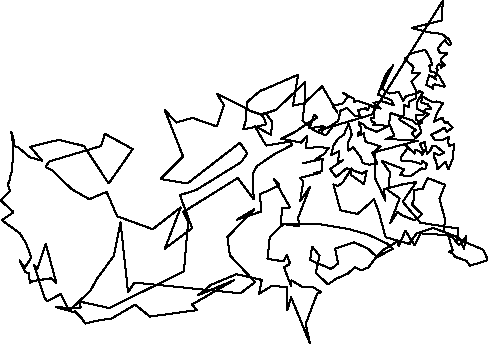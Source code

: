 unitsize(0.001cm);
draw((7810,6053)--(7798,5709));
draw((7798,5709)--(7264,5575));
draw((7264,5575)--(7324,5560));
draw((7324,5560)--(7547,5503));
draw((7547,5503)--(7744,5476));
draw((7744,5476)--(7821,5457));
draw((7821,5457)--(7874,5405));
draw((7874,5405)--(7883,5408));
draw((7883,5408)--(7927,5365));
draw((7927,5365)--(7962,5287));
draw((7962,5287)--(7913,5280));
draw((7913,5280)--(7848,5358));
draw((7848,5358)--(7802,5317));
draw((7802,5317)--(7724,5210));
draw((7724,5210)--(7759,5143));
draw((7759,5143)--(7890,5130));
draw((7890,5130)--(7790,5038));
draw((7790,5038)--(7772,4989));
draw((7772,4989)--(7846,4923));
draw((7846,4923)--(7777,4869));
draw((7777,4869)--(7783,4912));
draw((7783,4912)--(7744,4933));
draw((7744,4933)--(7716,4909));
draw((7716,4909)--(7700,4854));
draw((7700,4854)--(7726,4833));
draw((7726,4833)--(7702,4815));
draw((7702,4815)--(7698,4745));
draw((7698,4745)--(7673,4718));
draw((7673,4718)--(7692,4666));
draw((7692,4666)--(7617,4724));
draw((7617,4724)--(7570,4741));
draw((7570,4741)--(7547,4664));
draw((7547,4664)--(7520,4572));
draw((7520,4572)--(7647,4504));
draw((7647,4504)--(7631,4573));
draw((7631,4573)--(7674,4579));
draw((7674,4579)--(7679,4581));
draw((7679,4581)--(7832,4542));
draw((7832,4542)--(7848,4546));
draw((7848,4546)--(7752,4721));
draw((7752,4721)--(7654,4795));
draw((7654,4795)--(7583,4813));
draw((7583,4813)--(7576,4915));
draw((7576,4915)--(7622,4917));
draw((7622,4917)--(7606,5009));
draw((7606,5009)--(7503,5191));
draw((7503,5191)--(7254,5129));
draw((7254,5129)--(7142,5032));
draw((7142,5032)--(7295,4887));
draw((7295,4887)--(7267,4779));
draw((7267,4779)--(7417,4788));
draw((7417,4788)--(7259,4630));
draw((7259,4630)--(7338,4481));
draw((7338,4481)--(7333,4335));
draw((7333,4335)--(7207,4270));
draw((7207,4270)--(7216,4180));
draw((7216,4180)--(7128,4215));
draw((7128,4215)--(7124,4039));
draw((7124,4039)--(7037,3965));
draw((7037,3965)--(7342,3775));
draw((7342,3775)--(7262,3725));
draw((7262,3725)--(7331,3634));
draw((7331,3634)--(7429,3737));
draw((7429,3737)--(7423,3776));
draw((7423,3776)--(7388,3879));
draw((7388,3879)--(7449,3911));
draw((7449,3911)--(7345,3951));
draw((7345,3951)--(7344,4046));
draw((7344,4046)--(7466,4037));
draw((7466,4037)--(7506,4138));
draw((7506,4138)--(7541,4141));
draw((7541,4141)--(7604,4146));
draw((7604,4146)--(7601,4171));
draw((7601,4171)--(7549,4208));
draw((7549,4208)--(7542,4198));
draw((7542,4198)--(7554,4236));
draw((7554,4236)--(7534,4227));
draw((7534,4227)--(7432,4265));
draw((7432,4265)--(7443,4375));
draw((7443,4375)--(7613,4275));
draw((7613,4275)--(7698,4279));
draw((7698,4279)--(7817,4252));
draw((7817,4252)--(7705,4065));
draw((7705,4065)--(7660,3924));
draw((7660,3924)--(7805,3991));
draw((7805,3991)--(7844,3902));
draw((7844,3902)--(7909,3912));
draw((7909,3912)--(7872,3922));
draw((7872,3922)--(7988,3820));
draw((7988,3820)--(7879,3743));
draw((7879,3743)--(7841,3818));
draw((7841,3818)--(7750,3760));
draw((7750,3760)--(7603,3690));
draw((7603,3690)--(7667,3608));
draw((7667,3608)--(7803,3598));
draw((7803,3598)--(7922,3655));
draw((7922,3655)--(7906,3580));
draw((7906,3580)--(7919,3496));
draw((7919,3496)--(8013,3523));
draw((8013,3523)--(8001,3418));
draw((8001,3418)--(7989,3271));
draw((7989,3271)--(7909,3080));
draw((7909,3080)--(7861,3216));
draw((7861,3216)--(7715,3086));
draw((7715,3086)--(7695,3220));
draw((7695,3220)--(7657,3301));
draw((7657,3301)--(7654,3377));
draw((7654,3377)--(7747,3329));
draw((7747,3329)--(7838,3375));
draw((7838,3375)--(7696,3486));
draw((7696,3486)--(7633,3499));
draw((7633,3499)--(7582,3396));
draw((7582,3396)--(7533,3358));
draw((7533,3358)--(7492,3560));
draw((7492,3560)--(7408,3534));
draw((7408,3534)--(7475,3388));
draw((7475,3388)--(7494,3430));
draw((7494,3430)--(7452,3339));
draw((7452,3339)--(7422,3390));
draw((7422,3390)--(7321,3429));
draw((7321,3429)--(7316,3360));
draw((7316,3360)--(7141,3514));
draw((7141,3514)--(7199,3469));
draw((7199,3469)--(7076,3302));
draw((7076,3302)--(7082,3235));
draw((7082,3235)--(7299,3219));
draw((7299,3219)--(7434,3173));
draw((7434,3173)--(7453,3229));
draw((7453,3229)--(7532,3175));
draw((7532,3175)--(7503,3086));
draw((7503,3086)--(7440,3100));
draw((7440,3100)--(7238,2957));
draw((7238,2957)--(7055,2981));
draw((7055,2981)--(7131,3081));
draw((7131,3081)--(6731,3234));
draw((6731,3234)--(6881,3029));
draw((6881,3029)--(6848,2712));
draw((6848,2712)--(7049,2570));
draw((7049,2570)--(6885,2138));
draw((6885,2138)--(7015,2333));
draw((7015,2333)--(7087,2274));
draw((7087,2274)--(7315,2181));
draw((7315,2181)--(7448,2291));
draw((7448,2291)--(7351,2376));
draw((7351,2376)--(7267,2466));
draw((7267,2466)--(7304,2550));
draw((7304,2550)--(7309,2717));
draw((7309,2717)--(7458,2741));
draw((7458,2741)--(7543,2929));
draw((7543,2929)--(7851,2809));
draw((7851,2809)--(7753,2564));
draw((7753,2564)--(7856,2181));
draw((7856,2181)--(7822,1992));
draw((7822,1992)--(7989,1876));
draw((7989,1876)--(8098,1746));
draw((8098,1746)--(8229,1905));
draw((8229,1905)--(8184,1685));
draw((8184,1685)--(8101,1876));
draw((8101,1876)--(7643,2048));
draw((7643,2048)--(7352,1952));
draw((7352,1952)--(7218,1773));
draw((7218,1773)--(7240,1762));
draw((7240,1762)--(6803,1886));
draw((6803,1886)--(6686,2312));
draw((6686,2312)--(6597,2563));
draw((6597,2563)--(6547,2506));
draw((6547,2506)--(6307,2295));
draw((6307,2295)--(6007,2359));
draw((6007,2359)--(5881,2817));
draw((5881,2817)--(5963,2789));
draw((5963,2789)--(6044,2848));
draw((6044,2848)--(6204,3099));
draw((6204,3099)--(6190,2985));
draw((6190,2985)--(6422,2820));
draw((6422,2820)--(6468,3050));
draw((6468,3050)--(6387,3008));
draw((6387,3008)--(6113,3101));
draw((6113,3101)--(5930,2948));
draw((5930,2948)--(5821,3086));
draw((5821,3086)--(6050,3242));
draw((6050,3242)--(5960,3207));
draw((5960,3207)--(5987,3402));
draw((5987,3402)--(5841,3328));
draw((5841,3328)--(5887,3508));
draw((5887,3508)--(5965,3624));
draw((5965,3624)--(6069,3695));
draw((6069,3695)--(6120,3821));
draw((6120,3821)--(6150,3888));
draw((6150,3888)--(6207,3700));
draw((6207,3700)--(6140,3558));
draw((6140,3558)--(6148,3413));
draw((6148,3413)--(6235,3471));
draw((6235,3471)--(6265,3426));
draw((6265,3426)--(6360,3301));
draw((6360,3301)--(6402,3190));
draw((6402,3190)--(6518,3165));
draw((6518,3165)--(6656,3181));
draw((6656,3181)--(6570,3371));
draw((6570,3371)--(6713,3488));
draw((6713,3488)--(6453,3567));
draw((6453,3567)--(6426,3656));
draw((6426,3656)--(6427,3717));
draw((6427,3717)--(6317,3673));
draw((6317,3673)--(6327,3745));
draw((6327,3745)--(6365,3679));
draw((6365,3679)--(6376,3819));
draw((6376,3819)--(6340,3870));
draw((6340,3870)--(6333,3909));
draw((6333,3909)--(6425,3867));
draw((6425,3867)--(6454,3821));
draw((6454,3821)--(6652,3742));
draw((6652,3742)--(6864,3854));
draw((6864,3854)--(6577,3858));
draw((6577,3858)--(6621,3891));
draw((6621,3891)--(6602,3920));
draw((6602,3920)--(6567,3922));
draw((6567,3922)--(6537,3982));
draw((6537,3982)--(6603,3982));
draw((6603,3982)--(6607,4173));
draw((6607,4173)--(6524,4207));
draw((6524,4207)--(6488,4128));
draw((6488,4128)--(6450,4160));
draw((6450,4160)--(6312,4126));
draw((6312,4126)--(6366,4002));
draw((6366,4002)--(6259,4030));
draw((6259,4030)--(6123,4167));
draw((6123,4167)--(6008,4117));
draw((6008,4117)--(5964,3935));
draw((5964,3935)--(5778,3813));
draw((5778,3813)--(5720,3823));
draw((5720,3823)--(5678,3742));
draw((5678,3742)--(5671,3807));
draw((5671,3807)--(5706,3844));
draw((5706,3844)--(5457,3808));
draw((5457,3808)--(5543,4042));
draw((5543,4042)--(5597,3993));
draw((5597,3993)--(5427,3894));
draw((5427,3894)--(5207,3742));
draw((5207,3742)--(4965,3622));
draw((4965,3622)--(5316,3554));
draw((5316,3554)--(5315,3557));
draw((5315,3557)--(5417,3673));
draw((5417,3673)--(5400,3461));
draw((5400,3461)--(5540,3468));
draw((5540,3468)--(5649,3472));
draw((5649,3472)--(5796,3459));
draw((5796,3459)--(5719,3352));
draw((5719,3352)--(5619,3291));
draw((5619,3291)--(5539,3235));
draw((5539,3235)--(5342,3188));
draw((5342,3188)--(5697,3269));
draw((5697,3269)--(5679,3171));
draw((5679,3171)--(5677,3049));
draw((5677,3049)--(5531,3011));
draw((5531,3011)--(5650,3023));
draw((5650,3023)--(5291,2929));
draw((5291,2929)--(5350,2867));
draw((5350,2867)--(5296,2520));
draw((5296,2520)--(5470,2774));
draw((5470,2774)--(5260,2230));
draw((5260,2230)--(5277,2078));
draw((5277,2078)--(4959,2123));
draw((4959,2123)--(4973,2406));
draw((4973,2406)--(5117,2409));
draw((5117,2409)--(4831,2917));
draw((4831,2917)--(4898,2840));
draw((4898,2840)--(4929,2803));
draw((4929,2803)--(4763,2720));
draw((4763,2720)--(4584,2643));
draw((4584,2643)--(4612,2341));
draw((4612,2341)--(4174,2190));
draw((4174,2190)--(4488,2378));
draw((4488,2378)--(4012,1886));
draw((4012,1886)--(4056,1564));
draw((4056,1564)--(4500,1093));
draw((4500,1093)--(4244,896));
draw((4244,896)--(2372,1084));
draw((2372,1084)--(2260,913));
draw((2260,913)--(2126,2150));
draw((2126,2150)--(2011,1558));
draw((2011,1558)--(1721,1165));
draw((1721,1165)--(1595,942));
draw((1595,942)--(1254,617));
draw((1254,617)--(1249,600));
draw((1249,600)--(1212,603));
draw((1212,603)--(1072,883));
draw((1072,883)--(834,757));
draw((834,757)--(783,825));
draw((783,825)--(602,1395));
draw((602,1395)--(659,1331));
draw((659,1331)--(809,1766));
draw((809,1766)--(993,1084));
draw((993,1084)--(893,1161));
draw((893,1161)--(572,1108));
draw((572,1108)--(527,1077));
draw((527,1077)--(513,1247));
draw((513,1247)--(478,1256));
draw((478,1256)--(489,1254));
draw((489,1254)--(450,1274));
draw((450,1274)--(413,1338));
draw((413,1338)--(345,1476));
draw((345,1476)--(437,1344));
draw((437,1344)--(552,1526));
draw((552,1526)--(464,1773));
draw((464,1773)--(354,1950));
draw((354,1950)--(36,2185));
draw((36,2185)--(240,2327));
draw((240,2327)--(10,2537));
draw((10,2537)--(178,2702));
draw((178,2702)--(141,2814));
draw((141,2814)--(174,2901));
draw((174,2901)--(197,3021));
draw((197,3021)--(218,3031));
draw((218,3031)--(226,3415));
draw((226,3415)--(250,3578));
draw((250,3578)--(199,3743));
draw((199,3743)--(236,3494));
draw((236,3494)--(317,3476));
draw((317,3476)--(525,3297));
draw((525,3297)--(741,3235));
draw((741,3235)--(536,3481));
draw((536,3481)--(952,3583));
draw((952,3583)--(1047,3602));
draw((1047,3602)--(1482,3494));
draw((1482,3494)--(1918,2832));
draw((1918,2832)--(2342,3439));
draw((2342,3439)--(1851,3710));
draw((1851,3710)--(1784,3494));
draw((1784,3494)--(863,3219));
draw((863,3219)--(806,3123));
draw((806,3123)--(920,3065));
draw((920,3065)--(1263,2734));
draw((1263,2734)--(1575,2555));
draw((1575,2555)--(1882,2684));
draw((1882,2684)--(2067,2254));
draw((2067,2254)--(2694,2026));
draw((2694,2026)--(3189,2411));
draw((3189,2411)--(2908,1681));
draw((2908,1681)--(3390,2043));
draw((3390,2043)--(3174,2627));
draw((3174,2627)--(3461,2718));
draw((3461,2718)--(4252,3206));
draw((4252,3206)--(4364,3362));
draw((4364,3362)--(4232,3551));
draw((4232,3551)--(3307,2833));
draw((3307,2833)--(2835,2912));
draw((2835,2912)--(3229,3312));
draw((3229,3312)--(2906,4131));
draw((2906,4131)--(3108,3908));
draw((3108,3908)--(3396,3990));
draw((3396,3990)--(3824,3838));
draw((3824,3838)--(3950,4215));
draw((3950,4215)--(3832,4410));
draw((3832,4410)--(4217,4224));
draw((4217,4224)--(4427,4109));
draw((4427,4109)--(4607,4049));
draw((4607,4049)--(4655,3992));
draw((4655,3992)--(4694,3877));
draw((4694,3877)--(4574,3843));
draw((4574,3843)--(4293,3788));
draw((4293,3788)--(4342,3966));
draw((4342,3966)--(4354,4262));
draw((4354,4262)--(4602,4478));
draw((4602,4478)--(4606,4468));
draw((4606,4468)--(5259,4751));
draw((5259,4751)--(5168,4208));
draw((5168,4208)--(5356,4241));
draw((5356,4241)--(5685,4546));
draw((5685,4546)--(5955,4081));
draw((5955,4081)--(5871,4202));
draw((5871,4202)--(6051,4246));
draw((6051,4246)--(6139,4369));
draw((6139,4369)--(6058,4426));
draw((6058,4426)--(6237,4332));
draw((6237,4332)--(6241,4268));
draw((6241,4268)--(6304,4294));
draw((6304,4294)--(6713,4154));
draw((6713,4154)--(6660,4193));
draw((6660,4193)--(6589,4256));
draw((6589,4256)--(6740,4282));
draw((6740,4282)--(6779,4273));
draw((6779,4273)--(6947,4209));
draw((6947,4209)--(6911,4296));
draw((6911,4296)--(6670,4401));
draw((6670,4401)--(6806,4755));
draw((6806,4755)--(6937,4917));
draw((6937,4917)--(6735,4509));
draw((6735,4509)--(6868,4418));
draw((6868,4418)--(7037,4446));
draw((7037,4446)--(7111,4288));
draw((7111,4288)--(7160,4370));
draw((7160,4370)--(7364,4427));
draw((7364,4427)--(7399,4467));
draw((7399,4467)--(7458,4428));
draw((7458,4428)--(7360,4275));
draw((7360,4275)--(7349,4219));
draw((7349,4219)--(7355,4151));
draw((7355,4151)--(7562,4058));
draw((7562,4058)--(7351,3877));
draw((7351,3877)--(7271,3948));
draw((7271,3948)--(6891,4075));
draw((6891,4075)--(6862,3892));
draw((6862,3892)--(6958,3678));
draw((6958,3678)--(6798,3610));
draw((6798,3610)--(6833,3618));
draw((6833,3618)--(7370,3588));
draw((7370,3588)--(6623,3389));
draw((6623,3389)--(6617,2928));
draw((6617,2928)--(6800,2532));
draw((6800,2532)--(6766,2732));
draw((6766,2732)--(7125,2823));
draw((7125,2823)--(7346,2858));
draw((7346,2858)--(7104,2510));
draw((7104,2510)--(7418,2139));
draw((7418,2139)--(8080,2039));
draw((8080,2039)--(8080,1835));
draw((8080,1835)--(8063,1860));
draw((8063,1860)--(8525,1664));
draw((8525,1664)--(8594,1510));
draw((8594,1510)--(8605,1479));
draw((8605,1479)--(8292,1383));
draw((8292,1383)--(8228,1471));
draw((8228,1471)--(8038,1535));
draw((8038,1535)--(7973,1606));
draw((7973,1606)--(7926,1627));
draw((7926,1627)--(7985,1657));
draw((7985,1657)--(7905,1921));
draw((7905,1921)--(7416,1953));
draw((7416,1953)--(7314,1739));
draw((7314,1739)--(7152,2000));
draw((7152,2000)--(7046,1757));
draw((7046,1757)--(7035,1733));
draw((7035,1733)--(7004,1805));
draw((7004,1805)--(6765,1663));
draw((6765,1663)--(6621,1513));
draw((6621,1513)--(6494,1347));
draw((6494,1347)--(6359,1298));
draw((6359,1298)--(6378,1314));
draw((6378,1314)--(6379,1302));
draw((6379,1302)--(6258,1354));
draw((6258,1354)--(6136,1243));
draw((6136,1243)--(5930,1151));
draw((5930,1151)--(5788,1053));
draw((5788,1053)--(5571,1255));
draw((5571,1255)--(5637,1558));
draw((5637,1558)--(5506,1719));
draw((5506,1719)--(5472,1482));
draw((5472,1482)--(5840,1325));
draw((5840,1325)--(5964,1421));
draw((5964,1421)--(5914,1682));
draw((5914,1682)--(6252,1795));
draw((6252,1795)--(6496,1678));
draw((6496,1678)--(6651,1534));
draw((6651,1534)--(6854,1640));
draw((6854,1640)--(6932,1683));
draw((6932,1683)--(6826,1774));
draw((6826,1774)--(6493,1931));
draw((6493,1931)--(6139,2032));
draw((6139,2032)--(5681,2109));
draw((5681,2109)--(4996,2115));
draw((4996,2115)--(4759,1883));
draw((4759,1883)--(4719,1504));
draw((4719,1504)--(5005,1458));
draw((5005,1458)--(5060,1577));
draw((5060,1577)--(5114,1430));
draw((5114,1430)--(5098,1394));
draw((5098,1394)--(5068,1390));
draw((5068,1390)--(5010,1351));
draw((5010,1351)--(5140,1018));
draw((5140,1018)--(5139,1124));
draw((5139,1124)--(5344,1003));
draw((5344,1003)--(5532,998));
draw((5532,998)--(5666,914));
draw((5666,914)--(5596,892));
draw((5596,892)--(5393,355));
draw((5393,355)--(5469,10));
draw((5469,10)--(5136,825));
draw((5136,825)--(5070,605));
draw((5070,605)--(5069,998));
draw((5069,998)--(4805,1033));
draw((4805,1033)--(4569,886));
draw((4569,886)--(4619,1132));
draw((4619,1132)--(4170,1232));
draw((4170,1232)--(3719,1043));
draw((3719,1043)--(3499,863));
draw((3499,863)--(4125,1125));
draw((4125,1125)--(3390,698));
draw((3390,698)--(3477,599));
draw((3477,599)--(2647,485));
draw((2647,485)--(2384,695));
draw((2384,695)--(1961,445));
draw((1961,445)--(1790,429));
draw((1790,429)--(1503,362));
draw((1503,362)--(1443,459));
draw((1443,459)--(1322,580));
draw((1322,580)--(1276,559));
draw((1276,559)--(1253,580));
draw((1253,580)--(1082,625));
draw((1082,625)--(982,659));
draw((982,659)--(1213,633));
draw((1213,633)--(1361,637));
draw((1361,637)--(1415,628));
draw((1415,628)--(1422,658));
draw((1422,658)--(1406,750));
draw((1406,750)--(1926,636));
draw((1926,636)--(3245,1281));
draw((3245,1281)--(3319,2151));
draw((3319,2151)--(3233,2329));
draw((3233,2329)--(4196,2929));
draw((4196,2929)--(4476,2555));
draw((4476,2555)--(4458,3007));
draw((4458,3007)--(4537,3143));
draw((4537,3143)--(4857,3359));
draw((4857,3359)--(5160,3517));
draw((5160,3517)--(5111,3569));
draw((5111,3569)--(4694,3502));
draw((4694,3502)--(4496,3844));
draw((4496,3844)--(4780,3694));
draw((4780,3694)--(4806,3914));
draw((4806,3914)--(4679,4084));
draw((4679,4084)--(4634,4054));
draw((4634,4054)--(4871,4132));
draw((4871,4132)--(5387,4623));
draw((5387,4623)--(5385,4318));
draw((5385,4318)--(5336,3943));
draw((5336,3943)--(5541,3769));
draw((5541,3769)--(5751,3681));
draw((5751,3681)--(5926,3912));
draw((5926,3912)--(5803,3824));
draw((5803,3824)--(5621,3768));
draw((5621,3768)--(6557,4047));
draw((6557,4047)--(7810,6053));
